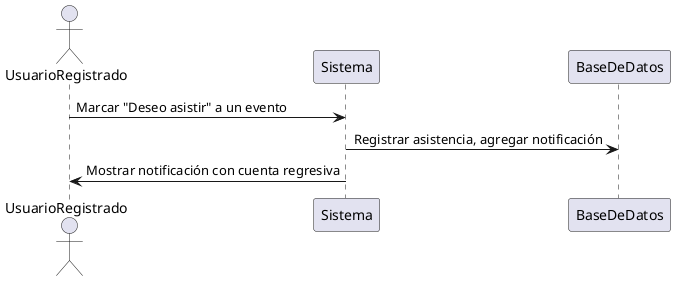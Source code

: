 @startuml attend
actor UsuarioRegistrado
UsuarioRegistrado -> Sistema : Marcar "Deseo asistir" a un evento
Sistema -> BaseDeDatos : Registrar asistencia, agregar notificación
Sistema -> UsuarioRegistrado : Mostrar notificación con cuenta regresiva
@enduml
